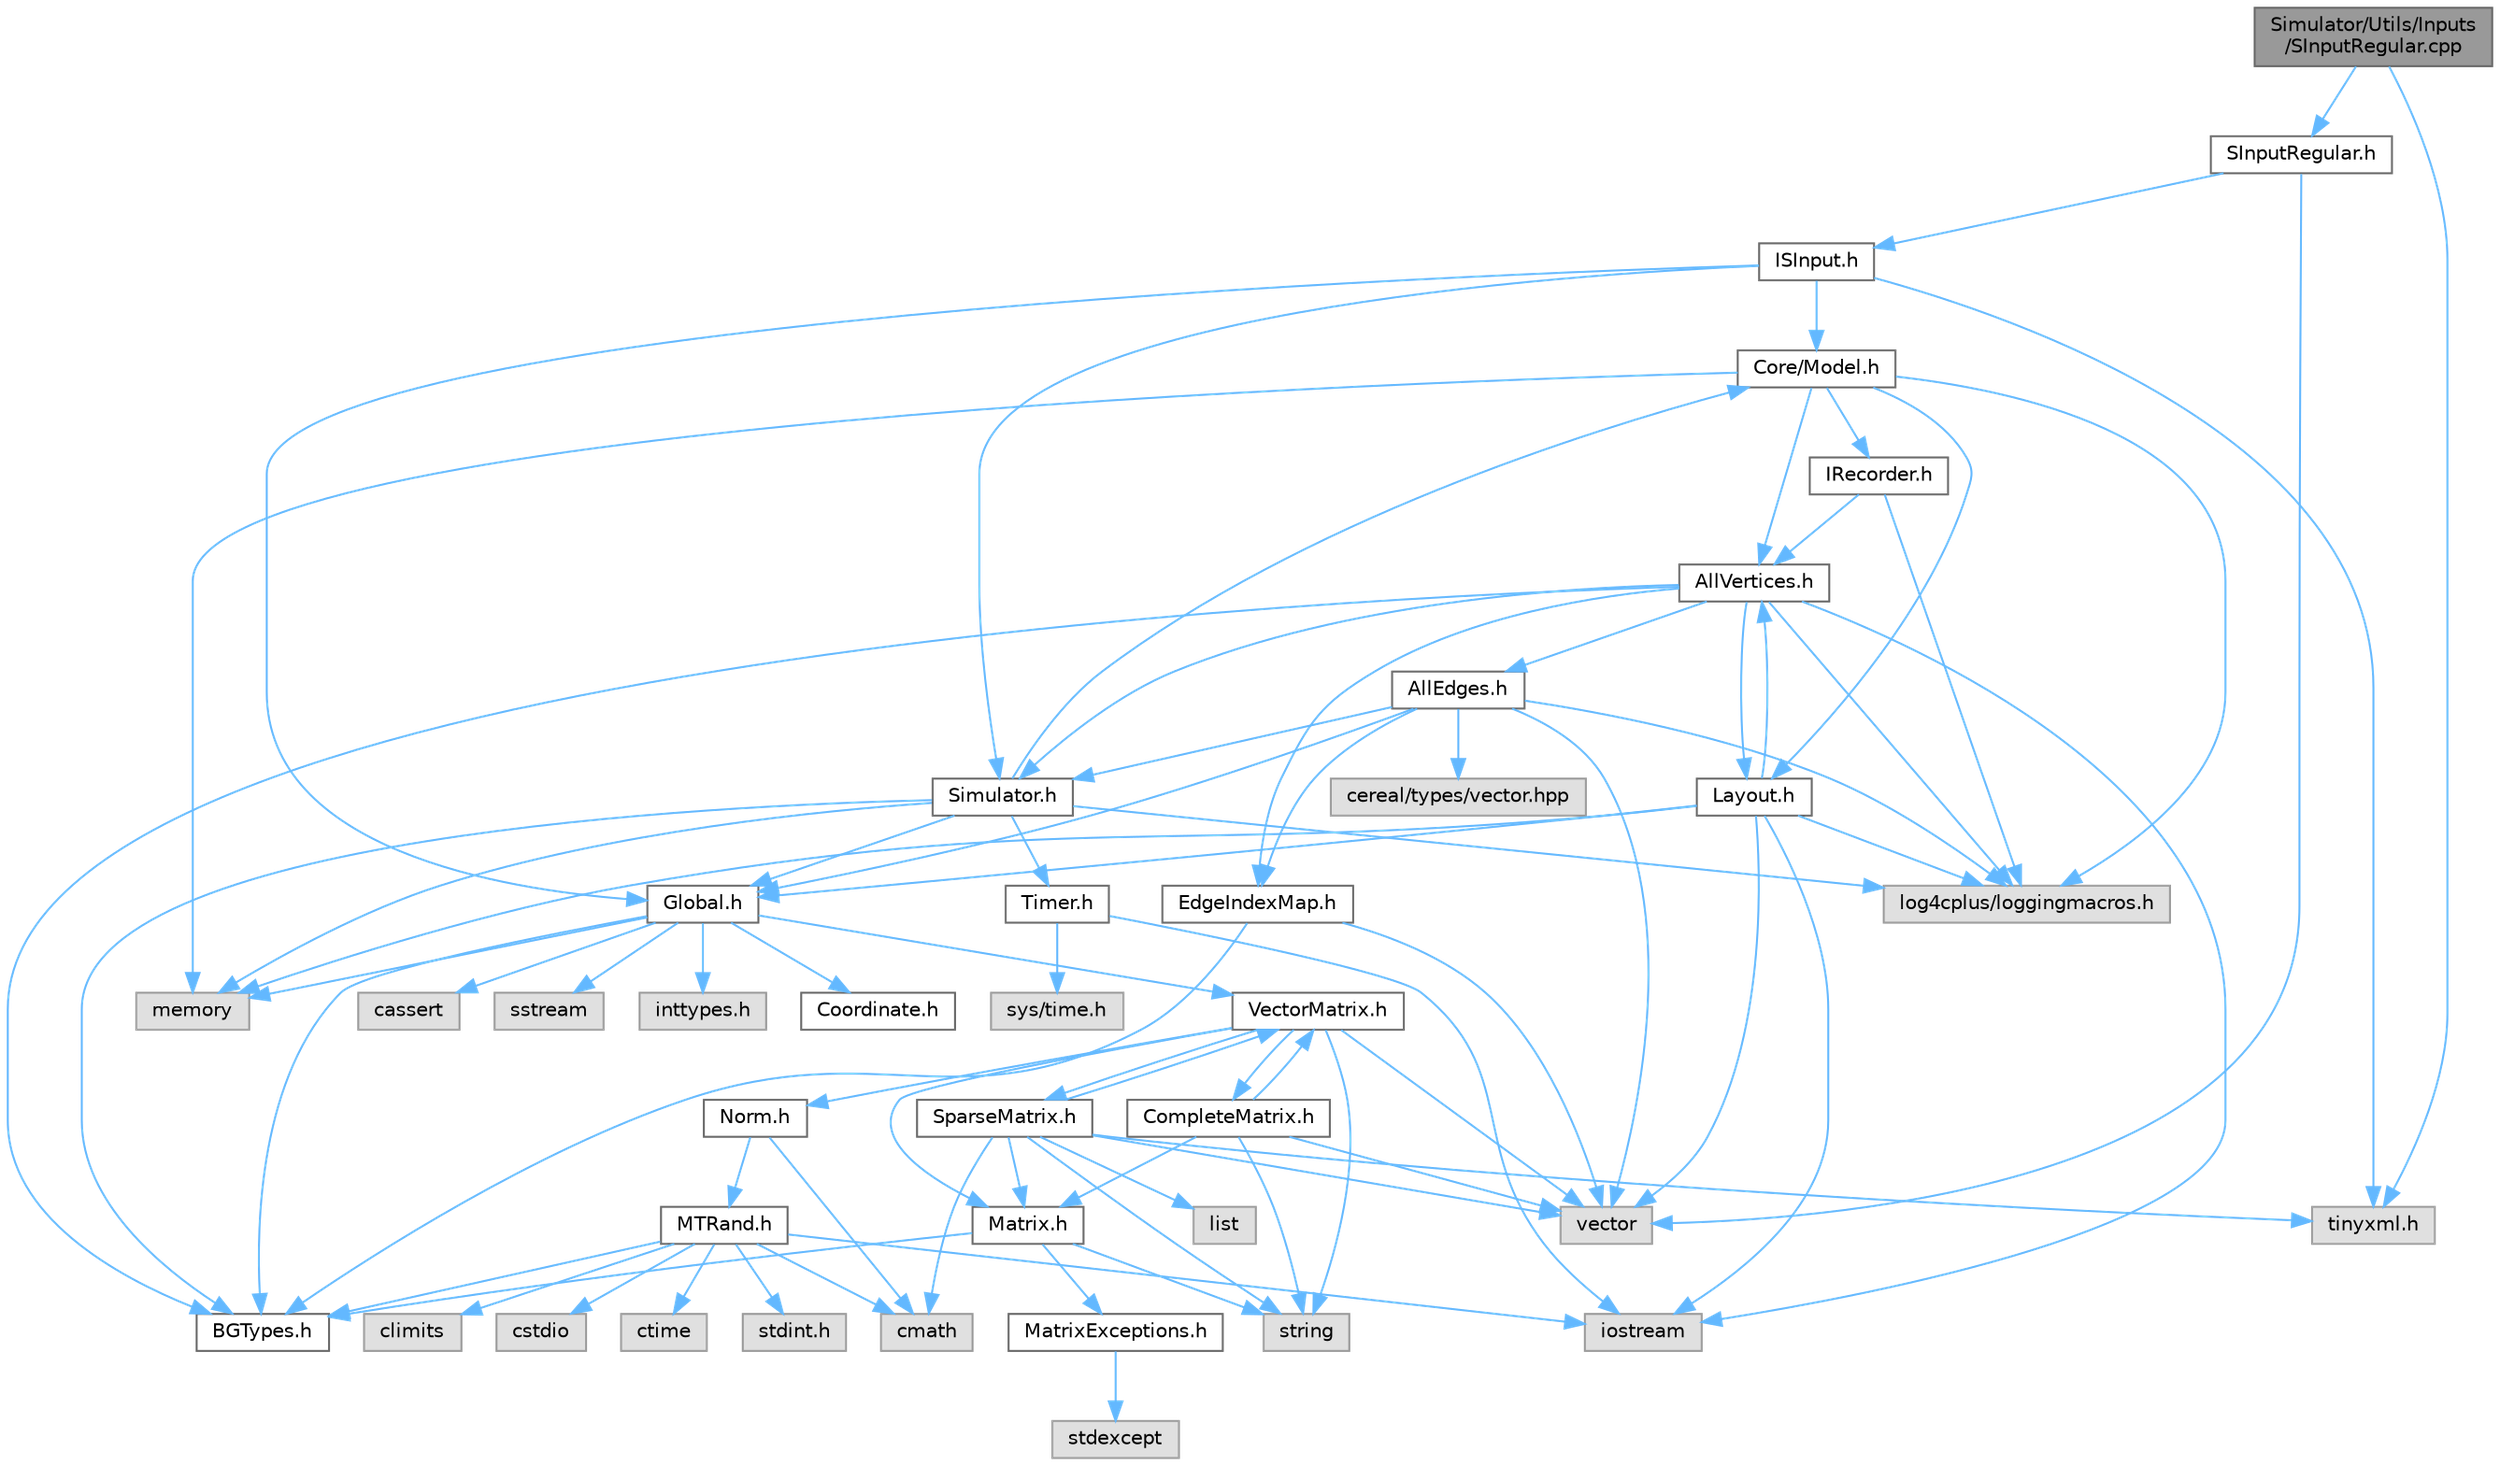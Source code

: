 digraph "Simulator/Utils/Inputs/SInputRegular.cpp"
{
 // LATEX_PDF_SIZE
  bgcolor="transparent";
  edge [fontname=Helvetica,fontsize=10,labelfontname=Helvetica,labelfontsize=10];
  node [fontname=Helvetica,fontsize=10,shape=box,height=0.2,width=0.4];
  Node1 [id="Node000001",label="Simulator/Utils/Inputs\l/SInputRegular.cpp",height=0.2,width=0.4,color="gray40", fillcolor="grey60", style="filled", fontcolor="black",tooltip="A class that performs stimulus input (implementation Regular)."];
  Node1 -> Node2 [id="edge1_Node000001_Node000002",color="steelblue1",style="solid",tooltip=" "];
  Node2 [id="Node000002",label="SInputRegular.h",height=0.2,width=0.4,color="grey40", fillcolor="white", style="filled",URL="$_s_input_regular_8h.html",tooltip="A class that performs stimulus input (implementation Regular)."];
  Node2 -> Node3 [id="edge2_Node000002_Node000003",color="steelblue1",style="solid",tooltip=" "];
  Node3 [id="Node000003",label="ISInput.h",height=0.2,width=0.4,color="grey40", fillcolor="white", style="filled",URL="$_i_s_input_8h.html",tooltip="An interface for stimulus input classes."];
  Node3 -> Node4 [id="edge3_Node000003_Node000004",color="steelblue1",style="solid",tooltip=" "];
  Node4 [id="Node000004",label="Core/Model.h",height=0.2,width=0.4,color="grey40", fillcolor="white", style="filled",URL="$_model_8h.html",tooltip="Implementation of Model for graph-based networks."];
  Node4 -> Node5 [id="edge4_Node000004_Node000005",color="steelblue1",style="solid",tooltip=" "];
  Node5 [id="Node000005",label="AllVertices.h",height=0.2,width=0.4,color="grey40", fillcolor="white", style="filled",URL="$_all_vertices_8h.html",tooltip="A container of the base class of all vertex data."];
  Node5 -> Node6 [id="edge5_Node000005_Node000006",color="steelblue1",style="solid",tooltip=" "];
  Node6 [id="Node000006",label="AllEdges.h",height=0.2,width=0.4,color="grey40", fillcolor="white", style="filled",URL="$_all_edges_8h.html",tooltip="An interface and top level implementation for edge classes."];
  Node6 -> Node7 [id="edge6_Node000006_Node000007",color="steelblue1",style="solid",tooltip=" "];
  Node7 [id="Node000007",label="EdgeIndexMap.h",height=0.2,width=0.4,color="grey40", fillcolor="white", style="filled",URL="$_edge_index_map_8h.html",tooltip="A structure maintains outgoing and edges list (forward map)."];
  Node7 -> Node8 [id="edge7_Node000007_Node000008",color="steelblue1",style="solid",tooltip=" "];
  Node8 [id="Node000008",label="BGTypes.h",height=0.2,width=0.4,color="grey40", fillcolor="white", style="filled",URL="$_b_g_types_8h.html",tooltip="Used to define uniform data type sizes based for all operating systems. Also used to test the speed o..."];
  Node7 -> Node9 [id="edge8_Node000007_Node000009",color="steelblue1",style="solid",tooltip=" "];
  Node9 [id="Node000009",label="vector",height=0.2,width=0.4,color="grey60", fillcolor="#E0E0E0", style="filled",tooltip=" "];
  Node6 -> Node10 [id="edge9_Node000006_Node000010",color="steelblue1",style="solid",tooltip=" "];
  Node10 [id="Node000010",label="Global.h",height=0.2,width=0.4,color="grey40", fillcolor="white", style="filled",URL="$_global_8h.html",tooltip="Globally available functions/variables and default parameter values."];
  Node10 -> Node11 [id="edge10_Node000010_Node000011",color="steelblue1",style="solid",tooltip=" "];
  Node11 [id="Node000011",label="cassert",height=0.2,width=0.4,color="grey60", fillcolor="#E0E0E0", style="filled",tooltip=" "];
  Node10 -> Node12 [id="edge11_Node000010_Node000012",color="steelblue1",style="solid",tooltip=" "];
  Node12 [id="Node000012",label="memory",height=0.2,width=0.4,color="grey60", fillcolor="#E0E0E0", style="filled",tooltip=" "];
  Node10 -> Node13 [id="edge12_Node000010_Node000013",color="steelblue1",style="solid",tooltip=" "];
  Node13 [id="Node000013",label="sstream",height=0.2,width=0.4,color="grey60", fillcolor="#E0E0E0", style="filled",tooltip=" "];
  Node10 -> Node14 [id="edge13_Node000010_Node000014",color="steelblue1",style="solid",tooltip=" "];
  Node14 [id="Node000014",label="inttypes.h",height=0.2,width=0.4,color="grey60", fillcolor="#E0E0E0", style="filled",tooltip=" "];
  Node10 -> Node8 [id="edge14_Node000010_Node000008",color="steelblue1",style="solid",tooltip=" "];
  Node10 -> Node15 [id="edge15_Node000010_Node000015",color="steelblue1",style="solid",tooltip=" "];
  Node15 [id="Node000015",label="Coordinate.h",height=0.2,width=0.4,color="grey40", fillcolor="white", style="filled",URL="$_coordinate_8h.html",tooltip="A container for 2-dimensional coordinates."];
  Node10 -> Node16 [id="edge16_Node000010_Node000016",color="steelblue1",style="solid",tooltip=" "];
  Node16 [id="Node000016",label="VectorMatrix.h",height=0.2,width=0.4,color="grey40", fillcolor="white", style="filled",URL="$_vector_matrix_8h.html",tooltip="An efficient implementation of a dynamically-allocated 1D array."];
  Node16 -> Node17 [id="edge17_Node000016_Node000017",color="steelblue1",style="solid",tooltip=" "];
  Node17 [id="Node000017",label="CompleteMatrix.h",height=0.2,width=0.4,color="grey40", fillcolor="white", style="filled",URL="$_complete_matrix_8h.html",tooltip="An efficient implementation of a dynamically-allocated 2D array."];
  Node17 -> Node18 [id="edge18_Node000017_Node000018",color="steelblue1",style="solid",tooltip=" "];
  Node18 [id="Node000018",label="Matrix.h",height=0.2,width=0.4,color="grey40", fillcolor="white", style="filled",URL="$_matrix_8h.html",tooltip="Abstract base class for Matrices."];
  Node18 -> Node8 [id="edge19_Node000018_Node000008",color="steelblue1",style="solid",tooltip=" "];
  Node18 -> Node19 [id="edge20_Node000018_Node000019",color="steelblue1",style="solid",tooltip=" "];
  Node19 [id="Node000019",label="MatrixExceptions.h",height=0.2,width=0.4,color="grey40", fillcolor="white", style="filled",URL="$_matrix_exceptions_8h.html",tooltip="Exception class hierarchy for Matrix classes."];
  Node19 -> Node20 [id="edge21_Node000019_Node000020",color="steelblue1",style="solid",tooltip=" "];
  Node20 [id="Node000020",label="stdexcept",height=0.2,width=0.4,color="grey60", fillcolor="#E0E0E0", style="filled",tooltip=" "];
  Node18 -> Node21 [id="edge22_Node000018_Node000021",color="steelblue1",style="solid",tooltip=" "];
  Node21 [id="Node000021",label="string",height=0.2,width=0.4,color="grey60", fillcolor="#E0E0E0", style="filled",tooltip=" "];
  Node17 -> Node16 [id="edge23_Node000017_Node000016",color="steelblue1",style="solid",tooltip=" "];
  Node17 -> Node21 [id="edge24_Node000017_Node000021",color="steelblue1",style="solid",tooltip=" "];
  Node17 -> Node9 [id="edge25_Node000017_Node000009",color="steelblue1",style="solid",tooltip=" "];
  Node16 -> Node18 [id="edge26_Node000016_Node000018",color="steelblue1",style="solid",tooltip=" "];
  Node16 -> Node22 [id="edge27_Node000016_Node000022",color="steelblue1",style="solid",tooltip=" "];
  Node22 [id="Node000022",label="Norm.h",height=0.2,width=0.4,color="grey40", fillcolor="white", style="filled",URL="$_norm_8h.html",tooltip="Normally distributed random numbers."];
  Node22 -> Node23 [id="edge28_Node000022_Node000023",color="steelblue1",style="solid",tooltip=" "];
  Node23 [id="Node000023",label="MTRand.h",height=0.2,width=0.4,color="grey40", fillcolor="white", style="filled",URL="$_m_t_rand_8h.html",tooltip="Mersenne Twister logic from Nvidia."];
  Node23 -> Node8 [id="edge29_Node000023_Node000008",color="steelblue1",style="solid",tooltip=" "];
  Node23 -> Node24 [id="edge30_Node000023_Node000024",color="steelblue1",style="solid",tooltip=" "];
  Node24 [id="Node000024",label="climits",height=0.2,width=0.4,color="grey60", fillcolor="#E0E0E0", style="filled",tooltip=" "];
  Node23 -> Node25 [id="edge31_Node000023_Node000025",color="steelblue1",style="solid",tooltip=" "];
  Node25 [id="Node000025",label="cmath",height=0.2,width=0.4,color="grey60", fillcolor="#E0E0E0", style="filled",tooltip=" "];
  Node23 -> Node26 [id="edge32_Node000023_Node000026",color="steelblue1",style="solid",tooltip=" "];
  Node26 [id="Node000026",label="cstdio",height=0.2,width=0.4,color="grey60", fillcolor="#E0E0E0", style="filled",tooltip=" "];
  Node23 -> Node27 [id="edge33_Node000023_Node000027",color="steelblue1",style="solid",tooltip=" "];
  Node27 [id="Node000027",label="ctime",height=0.2,width=0.4,color="grey60", fillcolor="#E0E0E0", style="filled",tooltip=" "];
  Node23 -> Node28 [id="edge34_Node000023_Node000028",color="steelblue1",style="solid",tooltip=" "];
  Node28 [id="Node000028",label="iostream",height=0.2,width=0.4,color="grey60", fillcolor="#E0E0E0", style="filled",tooltip=" "];
  Node23 -> Node29 [id="edge35_Node000023_Node000029",color="steelblue1",style="solid",tooltip=" "];
  Node29 [id="Node000029",label="stdint.h",height=0.2,width=0.4,color="grey60", fillcolor="#E0E0E0", style="filled",tooltip=" "];
  Node22 -> Node25 [id="edge36_Node000022_Node000025",color="steelblue1",style="solid",tooltip=" "];
  Node16 -> Node30 [id="edge37_Node000016_Node000030",color="steelblue1",style="solid",tooltip=" "];
  Node30 [id="Node000030",label="SparseMatrix.h",height=0.2,width=0.4,color="grey40", fillcolor="white", style="filled",URL="$_sparse_matrix_8h.html",tooltip="An efficient implementation of a dynamically-allocated 2D sparse array."];
  Node30 -> Node18 [id="edge38_Node000030_Node000018",color="steelblue1",style="solid",tooltip=" "];
  Node30 -> Node16 [id="edge39_Node000030_Node000016",color="steelblue1",style="solid",tooltip=" "];
  Node30 -> Node31 [id="edge40_Node000030_Node000031",color="steelblue1",style="solid",tooltip=" "];
  Node31 [id="Node000031",label="tinyxml.h",height=0.2,width=0.4,color="grey60", fillcolor="#E0E0E0", style="filled",tooltip=" "];
  Node30 -> Node25 [id="edge41_Node000030_Node000025",color="steelblue1",style="solid",tooltip=" "];
  Node30 -> Node32 [id="edge42_Node000030_Node000032",color="steelblue1",style="solid",tooltip=" "];
  Node32 [id="Node000032",label="list",height=0.2,width=0.4,color="grey60", fillcolor="#E0E0E0", style="filled",tooltip=" "];
  Node30 -> Node21 [id="edge43_Node000030_Node000021",color="steelblue1",style="solid",tooltip=" "];
  Node30 -> Node9 [id="edge44_Node000030_Node000009",color="steelblue1",style="solid",tooltip=" "];
  Node16 -> Node21 [id="edge45_Node000016_Node000021",color="steelblue1",style="solid",tooltip=" "];
  Node16 -> Node9 [id="edge46_Node000016_Node000009",color="steelblue1",style="solid",tooltip=" "];
  Node6 -> Node33 [id="edge47_Node000006_Node000033",color="steelblue1",style="solid",tooltip=" "];
  Node33 [id="Node000033",label="Simulator.h",height=0.2,width=0.4,color="grey40", fillcolor="white", style="filled",URL="$_simulator_8h.html",tooltip="Platform independent base class for the Brain Grid simulator. Simulator is a singleton class (a class..."];
  Node33 -> Node8 [id="edge48_Node000033_Node000008",color="steelblue1",style="solid",tooltip=" "];
  Node33 -> Node4 [id="edge49_Node000033_Node000004",color="steelblue1",style="solid",tooltip=" "];
  Node33 -> Node10 [id="edge50_Node000033_Node000010",color="steelblue1",style="solid",tooltip=" "];
  Node33 -> Node34 [id="edge51_Node000033_Node000034",color="steelblue1",style="solid",tooltip=" "];
  Node34 [id="Node000034",label="log4cplus/loggingmacros.h",height=0.2,width=0.4,color="grey60", fillcolor="#E0E0E0", style="filled",tooltip=" "];
  Node33 -> Node12 [id="edge52_Node000033_Node000012",color="steelblue1",style="solid",tooltip=" "];
  Node33 -> Node35 [id="edge53_Node000033_Node000035",color="steelblue1",style="solid",tooltip=" "];
  Node35 [id="Node000035",label="Timer.h",height=0.2,width=0.4,color="grey40", fillcolor="white", style="filled",URL="$_timer_8h.html",tooltip="Timer class, from CSS432."];
  Node35 -> Node28 [id="edge54_Node000035_Node000028",color="steelblue1",style="solid",tooltip=" "];
  Node35 -> Node36 [id="edge55_Node000035_Node000036",color="steelblue1",style="solid",tooltip=" "];
  Node36 [id="Node000036",label="sys/time.h",height=0.2,width=0.4,color="grey60", fillcolor="#E0E0E0", style="filled",tooltip=" "];
  Node6 -> Node37 [id="edge56_Node000006_Node000037",color="steelblue1",style="solid",tooltip=" "];
  Node37 [id="Node000037",label="cereal/types/vector.hpp",height=0.2,width=0.4,color="grey60", fillcolor="#E0E0E0", style="filled",tooltip=" "];
  Node6 -> Node34 [id="edge57_Node000006_Node000034",color="steelblue1",style="solid",tooltip=" "];
  Node6 -> Node9 [id="edge58_Node000006_Node000009",color="steelblue1",style="solid",tooltip=" "];
  Node5 -> Node8 [id="edge59_Node000005_Node000008",color="steelblue1",style="solid",tooltip=" "];
  Node5 -> Node7 [id="edge60_Node000005_Node000007",color="steelblue1",style="solid",tooltip=" "];
  Node5 -> Node38 [id="edge61_Node000005_Node000038",color="steelblue1",style="solid",tooltip=" "];
  Node38 [id="Node000038",label="Layout.h",height=0.2,width=0.4,color="grey40", fillcolor="white", style="filled",URL="$_layout_8h.html",tooltip="The Layout class defines the layout of neurons in neural networks."];
  Node38 -> Node5 [id="edge62_Node000038_Node000005",color="steelblue1",style="solid",tooltip=" "];
  Node38 -> Node10 [id="edge63_Node000038_Node000010",color="steelblue1",style="solid",tooltip=" "];
  Node38 -> Node28 [id="edge64_Node000038_Node000028",color="steelblue1",style="solid",tooltip=" "];
  Node38 -> Node34 [id="edge65_Node000038_Node000034",color="steelblue1",style="solid",tooltip=" "];
  Node38 -> Node12 [id="edge66_Node000038_Node000012",color="steelblue1",style="solid",tooltip=" "];
  Node38 -> Node9 [id="edge67_Node000038_Node000009",color="steelblue1",style="solid",tooltip=" "];
  Node5 -> Node33 [id="edge68_Node000005_Node000033",color="steelblue1",style="solid",tooltip=" "];
  Node5 -> Node28 [id="edge69_Node000005_Node000028",color="steelblue1",style="solid",tooltip=" "];
  Node5 -> Node34 [id="edge70_Node000005_Node000034",color="steelblue1",style="solid",tooltip=" "];
  Node4 -> Node39 [id="edge71_Node000004_Node000039",color="steelblue1",style="solid",tooltip=" "];
  Node39 [id="Node000039",label="IRecorder.h",height=0.2,width=0.4,color="grey40", fillcolor="white", style="filled",URL="$_i_recorder_8h.html",tooltip="An interface for recording spikes history."];
  Node39 -> Node5 [id="edge72_Node000039_Node000005",color="steelblue1",style="solid",tooltip=" "];
  Node39 -> Node34 [id="edge73_Node000039_Node000034",color="steelblue1",style="solid",tooltip=" "];
  Node4 -> Node38 [id="edge74_Node000004_Node000038",color="steelblue1",style="solid",tooltip=" "];
  Node4 -> Node34 [id="edge75_Node000004_Node000034",color="steelblue1",style="solid",tooltip=" "];
  Node4 -> Node12 [id="edge76_Node000004_Node000012",color="steelblue1",style="solid",tooltip=" "];
  Node3 -> Node10 [id="edge77_Node000003_Node000010",color="steelblue1",style="solid",tooltip=" "];
  Node3 -> Node33 [id="edge78_Node000003_Node000033",color="steelblue1",style="solid",tooltip=" "];
  Node3 -> Node31 [id="edge79_Node000003_Node000031",color="steelblue1",style="solid",tooltip=" "];
  Node2 -> Node9 [id="edge80_Node000002_Node000009",color="steelblue1",style="solid",tooltip=" "];
  Node1 -> Node31 [id="edge81_Node000001_Node000031",color="steelblue1",style="solid",tooltip=" "];
}
